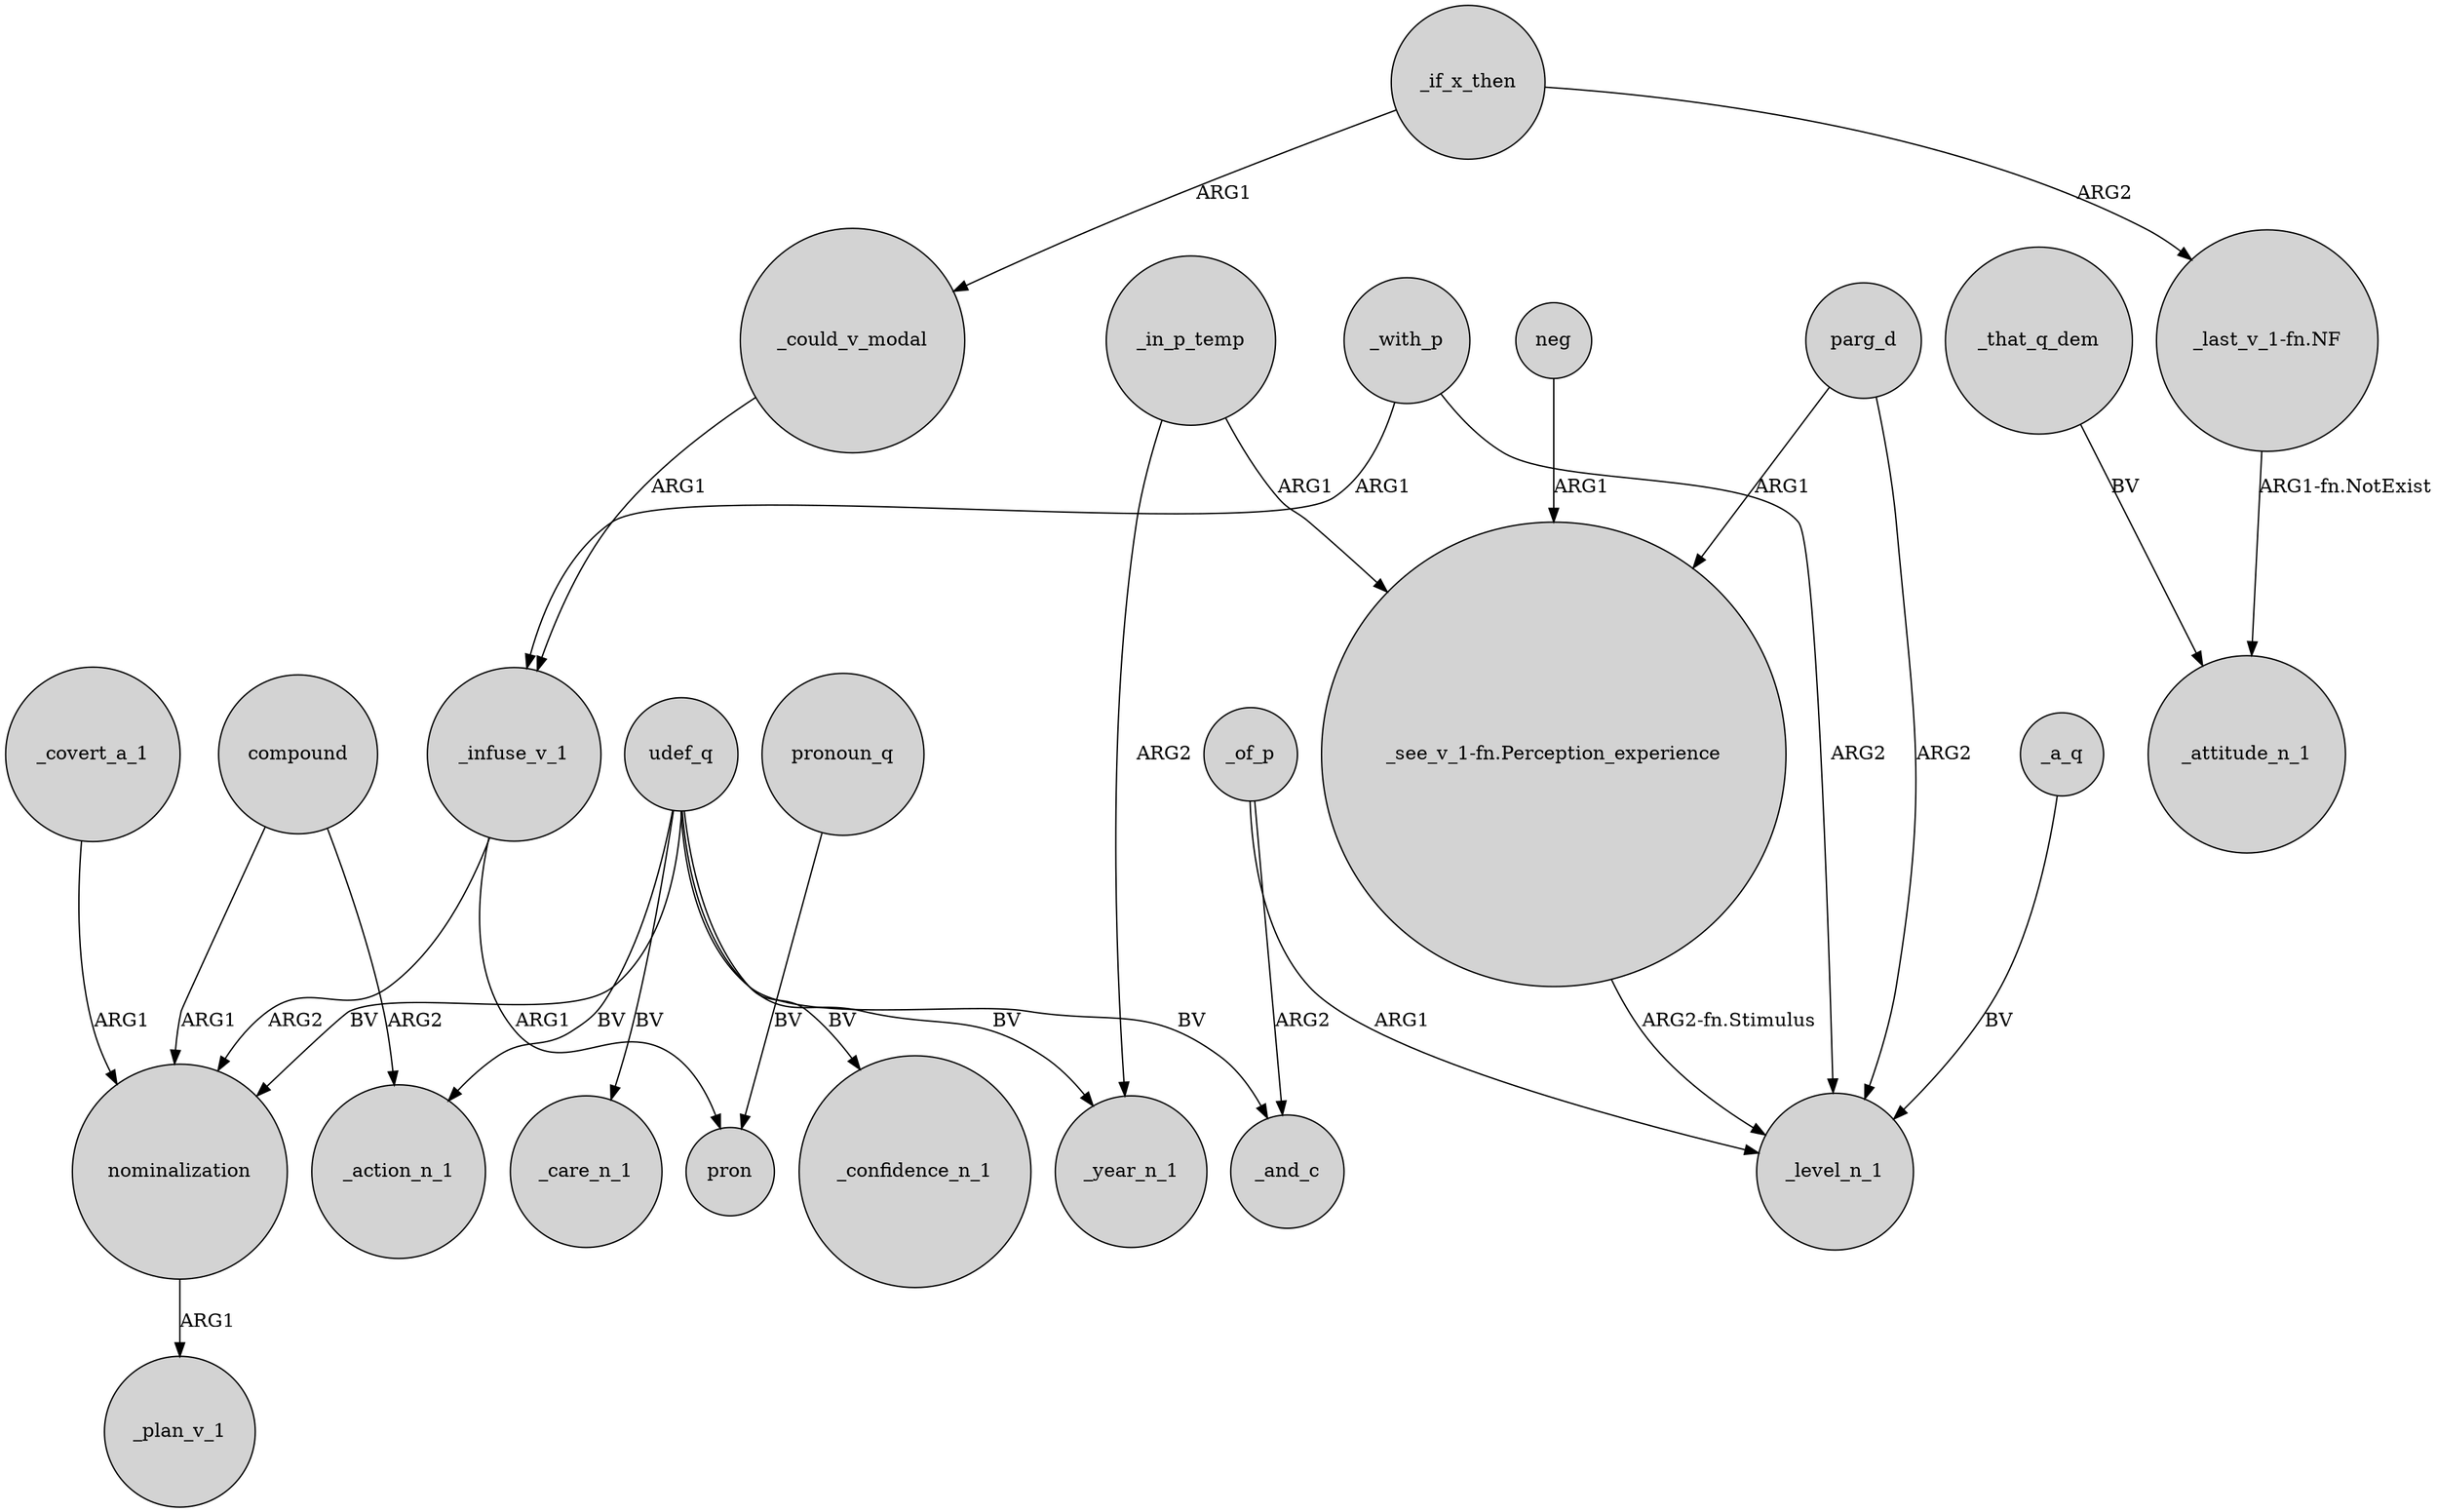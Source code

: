 digraph {
	node [shape=circle style=filled]
	_infuse_v_1 -> nominalization [label=ARG2]
	parg_d -> _level_n_1 [label=ARG2]
	_with_p -> _level_n_1 [label=ARG2]
	compound -> _action_n_1 [label=ARG2]
	udef_q -> _care_n_1 [label=BV]
	_in_p_temp -> "_see_v_1-fn.Perception_experience" [label=ARG1]
	_of_p -> _and_c [label=ARG2]
	_with_p -> _infuse_v_1 [label=ARG1]
	_if_x_then -> _could_v_modal [label=ARG1]
	"_see_v_1-fn.Perception_experience" -> _level_n_1 [label="ARG2-fn.Stimulus"]
	_that_q_dem -> _attitude_n_1 [label=BV]
	_a_q -> _level_n_1 [label=BV]
	_in_p_temp -> _year_n_1 [label=ARG2]
	pronoun_q -> pron [label=BV]
	_could_v_modal -> _infuse_v_1 [label=ARG1]
	"_last_v_1-fn.NF" -> _attitude_n_1 [label="ARG1-fn.NotExist"]
	udef_q -> _confidence_n_1 [label=BV]
	parg_d -> "_see_v_1-fn.Perception_experience" [label=ARG1]
	_of_p -> _level_n_1 [label=ARG1]
	neg -> "_see_v_1-fn.Perception_experience" [label=ARG1]
	udef_q -> nominalization [label=BV]
	nominalization -> _plan_v_1 [label=ARG1]
	_covert_a_1 -> nominalization [label=ARG1]
	udef_q -> _year_n_1 [label=BV]
	_if_x_then -> "_last_v_1-fn.NF" [label=ARG2]
	_infuse_v_1 -> pron [label=ARG1]
	udef_q -> _action_n_1 [label=BV]
	udef_q -> _and_c [label=BV]
	compound -> nominalization [label=ARG1]
}
